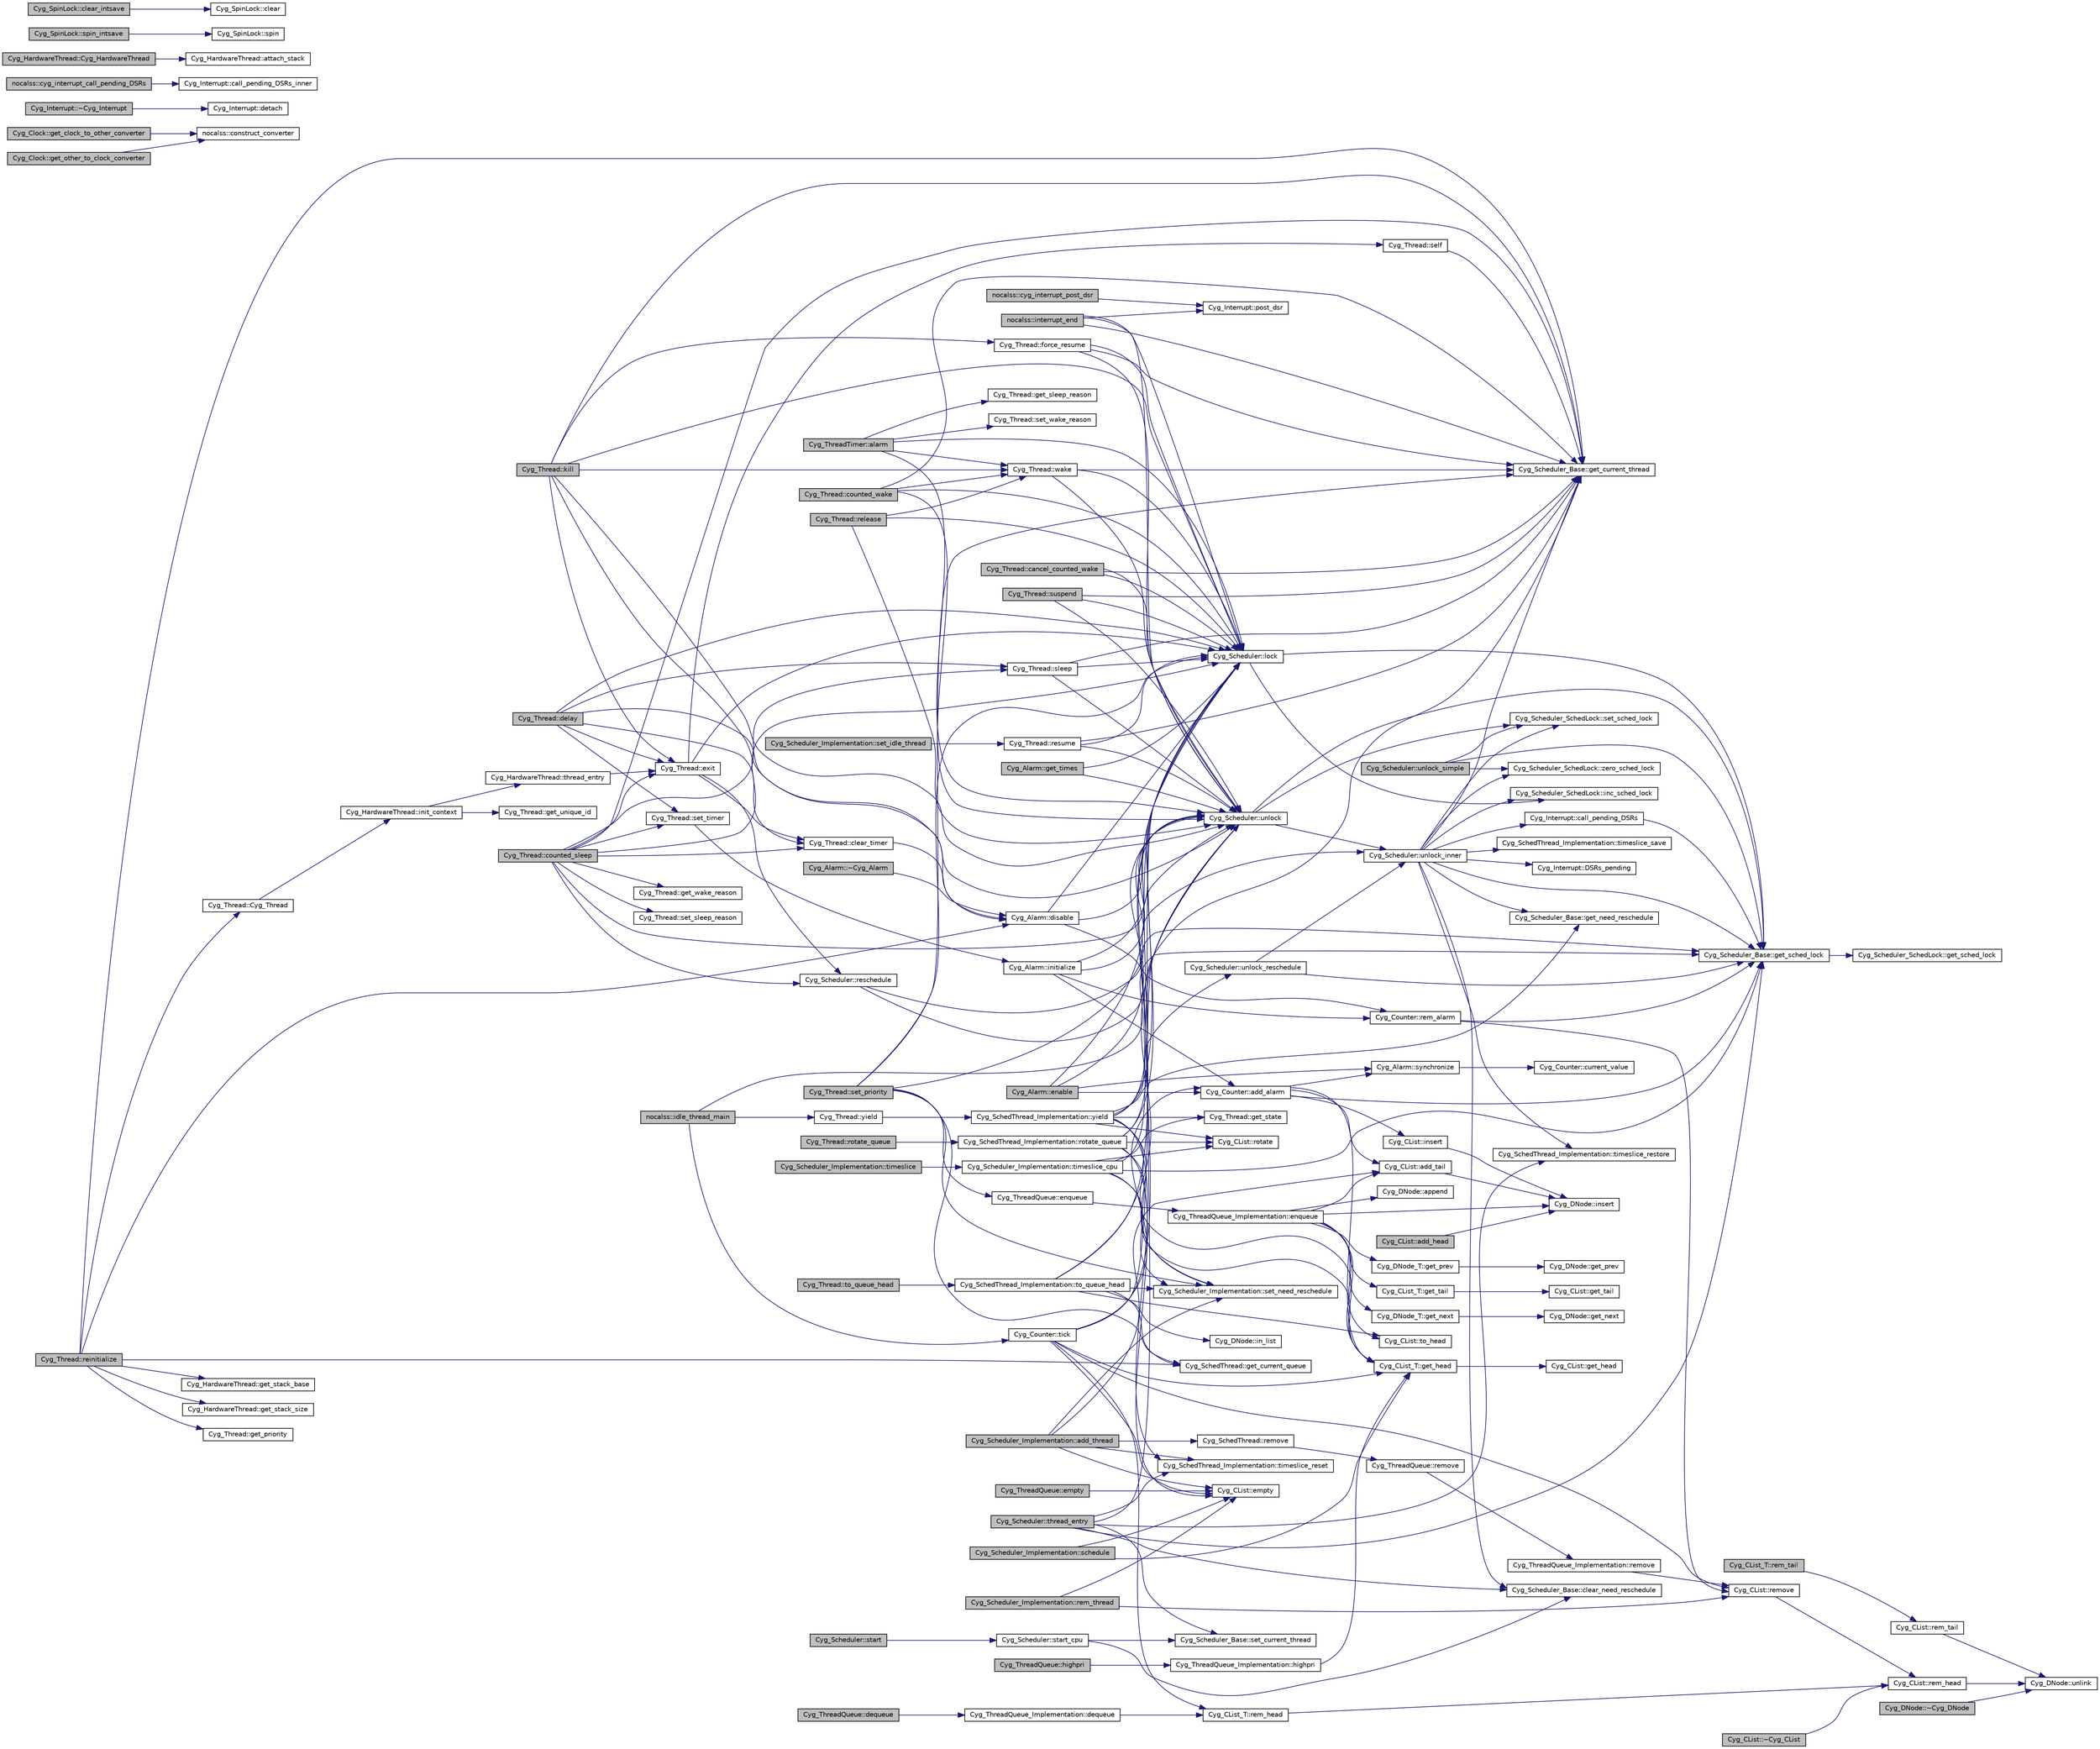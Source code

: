 digraph "all"
{
  edge [fontname="Helvetica",fontsize="10",labelfontname="Helvetica",labelfontsize="10"];
 node [fontname="Helvetica",fontsize="10",shape=record];
rankdir="LR";
Node1 [label="Cyg_Alarm::enable",height=0.2,width=0.4,color="black", fillcolor="grey75", style="filled" fontcolor="black",URL="class_cyg___alarm.html#a5fc26af76b09d9ca69afaaf894979fd9"];
Node2 [label="Cyg_Counter::add_alarm",height=0.2,width=0.4,color="black", fillcolor="white", style="filled" ,URL="class_cyg___counter.html#a964f56902eff1382331ab0757e13857e"];
Node1 -> Node2 [color="midnightblue",fontsize="10",style="solid",fontname="Helvetica"];
Node3 [label="Cyg_Alarm::synchronize",height=0.2,width=0.4,color="black", fillcolor="white", style="filled" ,URL="class_cyg___alarm_a5213ebb268f9a6777da34849ad1e8116_cgraph"];
Node2 -> Node3 [color="midnightblue",fontsize="10",style="solid",fontname="Helvetica"];
Node4 [label="Cyg_Counter::current_value",height=0.2,width=0.4,color="black", fillcolor="white", style="filled" ,URL="class_cyg___counter.html#adea936eedb752723b52c6e7fe9b7d6a2"];
Node3 -> Node4 [color="midnightblue",fontsize="10",style="solid",fontname="Helvetica"];
Node5 [label="Cyg_Scheduler_Base::get_sched_lock",height=0.2,width=0.4,color="black", fillcolor="white", style="filled" ,URL="class_cyg___scheduler___base.html#a5a5f50e73c8a6deec8feae3799132e20"];
Node2 -> Node5 [color="midnightblue",fontsize="10",style="solid",fontname="Helvetica"];
Node6 [label="Cyg_Scheduler_SchedLock::get_sched_lock",height=0.2,width=0.4,color="black", fillcolor="white", style="filled" ,URL="class_cyg___scheduler___sched_lock.html#a5f941d084757c857ef26eaad492265ac"];
Node5 -> Node6 [color="midnightblue",fontsize="10",style="solid",fontname="Helvetica"];
Node7 [label="Cyg_CList_T::get_head",height=0.2,width=0.4,color="black", fillcolor="white", style="filled" ,URL="class_cyg___c_list___t.html#a8a550e09751307bcc988ffa2f0a03c36"];
Node2 -> Node7 [color="midnightblue",fontsize="10",style="solid",fontname="Helvetica"];
Node8 [label="Cyg_CList::get_head",height=0.2,width=0.4,color="black", fillcolor="white", style="filled" ,URL="class_cyg___c_list_aa8067a74f030dfefec83f281e5d40fbf_icgraph"];
Node7 -> Node8 [color="midnightblue",fontsize="10",style="solid",fontname="Helvetica"];
Node9 [label="Cyg_CList::insert",height=0.2,width=0.4,color="black", fillcolor="white", style="filled" ,URL="class_cyg___c_list.html#a8a0ed64f53e1079b44d8156f8186c144"];
Node2 -> Node9 [color="midnightblue",fontsize="10",style="solid",fontname="Helvetica"];
Node10 [label="Cyg_DNode::insert",height=0.2,width=0.4,color="black", fillcolor="white", style="filled" ,URL="class_cyg___d_node.html#af06f745246ea0f74a57135e192b19108"];
Node9 -> Node10 [color="midnightblue",fontsize="10",style="solid",fontname="Helvetica"];
Node11 [label="Cyg_CList::add_tail",height=0.2,width=0.4,color="black", fillcolor="white", style="filled" ,URL="class_cyg___c_list.html#a5b78ee573df448e713d5547f35853c8b"];
Node2 -> Node11 [color="midnightblue",fontsize="10",style="solid",fontname="Helvetica"];
Node11 -> Node10 [color="midnightblue",fontsize="10",style="solid",fontname="Helvetica"];
Node1 -> Node3 [color="midnightblue",fontsize="10",style="solid",fontname="Helvetica"];
Node12 [label="Cyg_Scheduler::lock",height=0.2,width=0.4,color="black", fillcolor="white", style="filled" ,URL="class_cyg___scheduler.html#abf33bab81b402f8f58ecb3c775e8a026"];
Node1 -> Node12 [color="midnightblue",fontsize="10",style="solid",fontname="Helvetica"];
Node13 [label="Cyg_Scheduler_SchedLock::inc_sched_lock",height=0.2,width=0.4,color="black", fillcolor="white", style="filled" ,URL="class_cyg___scheduler___sched_lock.html#ab17790e36a73579ead9df6b1892780c6"];
Node12 -> Node13 [color="midnightblue",fontsize="10",style="solid",fontname="Helvetica"];
Node12 -> Node5 [color="midnightblue",fontsize="10",style="solid",fontname="Helvetica"];
Node14 [label="Cyg_Scheduler::unlock",height=0.2,width=0.4,color="black", fillcolor="white", style="filled" ,URL="class_cyg___scheduler.html#a362916327f3b75af4b104272f6c9e466"];
Node1 -> Node14 [color="midnightblue",fontsize="10",style="solid",fontname="Helvetica"];
Node14 -> Node5 [color="midnightblue",fontsize="10",style="solid",fontname="Helvetica"];
Node15 [label="Cyg_Scheduler::unlock_inner",height=0.2,width=0.4,color="black", fillcolor="white", style="filled" ,URL="class_cyg___scheduler.html#a529555a4995ebd4ddab69edd0d4f766f"];
Node14 -> Node15 [color="midnightblue",fontsize="10",style="solid",fontname="Helvetica"];
Node15 -> Node5 [color="midnightblue",fontsize="10",style="solid",fontname="Helvetica"];
Node16 [label="Cyg_Interrupt::DSRs_pending",height=0.2,width=0.4,color="black", fillcolor="white", style="filled" ,URL="class_cyg___interrupt.html#addacff01f6aaa4a82dfac3814d8ed616"];
Node15 -> Node16 [color="midnightblue",fontsize="10",style="solid",fontname="Helvetica"];
Node17 [label="Cyg_Interrupt::call_pending_DSRs",height=0.2,width=0.4,color="black", fillcolor="white", style="filled" ,URL="class_cyg___interrupt.html#a094419e490ef551de2675081f96352d8"];
Node15 -> Node17 [color="midnightblue",fontsize="10",style="solid",fontname="Helvetica"];
Node17 -> Node5 [color="midnightblue",fontsize="10",style="solid",fontname="Helvetica"];
Node18 [label="Cyg_Scheduler_Base::get_current_thread",height=0.2,width=0.4,color="black", fillcolor="white", style="filled" ,URL="class_cyg___scheduler___base.html#a32d18e404cb32e320a3cc0a2b99a54c3"];
Node15 -> Node18 [color="midnightblue",fontsize="10",style="solid",fontname="Helvetica"];
Node19 [label="Cyg_Scheduler_Base::get_need_reschedule",height=0.2,width=0.4,color="black", fillcolor="white", style="filled" ,URL="class_cyg___scheduler___base.html#acf6dbf969ef22dea4f5ece6a31aa6303"];
Node15 -> Node19 [color="midnightblue",fontsize="10",style="solid",fontname="Helvetica"];
Node20 [label="Cyg_SchedThread_Implementation::timeslice_save",height=0.2,width=0.4,color="black", fillcolor="white", style="filled" ,URL="class_cyg___sched_thread___implementation.html#aa7657aa012164cd46db44da20d242274"];
Node15 -> Node20 [color="midnightblue",fontsize="10",style="solid",fontname="Helvetica"];
Node21 [label="Cyg_SchedThread_Implementation::timeslice_restore",height=0.2,width=0.4,color="black", fillcolor="white", style="filled" ,URL="class_cyg___sched_thread___implementation.html#a25b9b22611b251e02b5850c6e60a748c"];
Node15 -> Node21 [color="midnightblue",fontsize="10",style="solid",fontname="Helvetica"];
Node22 [label="Cyg_Scheduler_Base::clear_need_reschedule",height=0.2,width=0.4,color="black", fillcolor="white", style="filled" ,URL="class_cyg___scheduler___base.html#a6d90dadb5d732756eb2f1acdedb54aa2"];
Node15 -> Node22 [color="midnightblue",fontsize="10",style="solid",fontname="Helvetica"];
Node23 [label="Cyg_Scheduler_SchedLock::zero_sched_lock",height=0.2,width=0.4,color="black", fillcolor="white", style="filled" ,URL="class_cyg___scheduler___sched_lock.html#a47cf05e000f2d76663b65f2b614c4c95"];
Node15 -> Node23 [color="midnightblue",fontsize="10",style="solid",fontname="Helvetica"];
Node15 -> Node13 [color="midnightblue",fontsize="10",style="solid",fontname="Helvetica"];
Node24 [label="Cyg_Scheduler_SchedLock::set_sched_lock",height=0.2,width=0.4,color="black", fillcolor="white", style="filled" ,URL="class_cyg___scheduler___sched_lock.html#a917f304e58f2f95467ff25e2ee22d027"];
Node15 -> Node24 [color="midnightblue",fontsize="10",style="solid",fontname="Helvetica"];
Node14 -> Node24 [color="midnightblue",fontsize="10",style="solid",fontname="Helvetica"];
Node25 [label="Cyg_Alarm::~Cyg_Alarm",height=0.2,width=0.4,color="black", fillcolor="grey75", style="filled" fontcolor="black",URL="class_cyg___alarm_a66e9e842221f3212bff7a306a21b9deb_cgraph"];
Node26 [label="Cyg_Alarm::disable",height=0.2,width=0.4,color="black", fillcolor="white", style="filled" ,URL="class_cyg___alarm.html#a72222d58531e082f7de0007f28b604f1"];
Node25 -> Node26 [color="midnightblue",fontsize="10",style="solid",fontname="Helvetica"];
Node26 -> Node12 [color="midnightblue",fontsize="10",style="solid",fontname="Helvetica"];
Node27 [label="Cyg_Counter::rem_alarm",height=0.2,width=0.4,color="black", fillcolor="white", style="filled" ,URL="class_cyg___counter.html#a9964e8a95295d66c7f83cd8e5fbdeb3c"];
Node26 -> Node27 [color="midnightblue",fontsize="10",style="solid",fontname="Helvetica"];
Node27 -> Node5 [color="midnightblue",fontsize="10",style="solid",fontname="Helvetica"];
Node28 [label="Cyg_CList::remove",height=0.2,width=0.4,color="black", fillcolor="white", style="filled" ,URL="class_cyg___c_list.html#acc2872b42b5e9fcb3a393ea6551bf231"];
Node27 -> Node28 [color="midnightblue",fontsize="10",style="solid",fontname="Helvetica"];
Node29 [label="Cyg_CList::rem_head",height=0.2,width=0.4,color="black", fillcolor="white", style="filled" ,URL="class_cyg___c_list.html#ae70cdd6b3ab6b83d92612fd17309fcf5"];
Node28 -> Node29 [color="midnightblue",fontsize="10",style="solid",fontname="Helvetica"];
Node30 [label="Cyg_DNode::unlink",height=0.2,width=0.4,color="black", fillcolor="white", style="filled" ,URL="class_cyg___d_node.html#a6e537a727a9ecf9cefaee27058633cdb"];
Node29 -> Node30 [color="midnightblue",fontsize="10",style="solid",fontname="Helvetica"];
Node26 -> Node14 [color="midnightblue",fontsize="10",style="solid",fontname="Helvetica"];
Node31 [label="Cyg_Alarm::get_times",height=0.2,width=0.4,color="black", fillcolor="grey75", style="filled" fontcolor="black",URL="class_cyg___alarm_a67224148d954ded549b8e85a97c0379d_cgraph"];
Node31 -> Node12 [color="midnightblue",fontsize="10",style="solid",fontname="Helvetica"];
Node31 -> Node14 [color="midnightblue",fontsize="10",style="solid",fontname="Helvetica"];
Node32 [label="Cyg_Thread::counted_sleep",height=0.2,width=0.4,color="black", fillcolor="grey75", style="filled" fontcolor="black",URL="class_cyg___thread.html#ae26681ed39ae0e34088fd925be8f3484"];
Node33 [label="Cyg_Thread::set_timer",height=0.2,width=0.4,color="black", fillcolor="white", style="filled" ,URL="class_cyg___thread.html#a7e92402378d90c942fd050ac77610c05"];
Node32 -> Node33 [color="midnightblue",fontsize="10",style="solid",fontname="Helvetica"];
Node34 [label="Cyg_Alarm::initialize",height=0.2,width=0.4,color="black", fillcolor="white", style="filled" ,URL="class_cyg___alarm.html#a86a3cc0243666be0b078300ce12f8b67"];
Node33 -> Node34 [color="midnightblue",fontsize="10",style="solid",fontname="Helvetica"];
Node34 -> Node2 [color="midnightblue",fontsize="10",style="solid",fontname="Helvetica"];
Node34 -> Node12 [color="midnightblue",fontsize="10",style="solid",fontname="Helvetica"];
Node34 -> Node27 [color="midnightblue",fontsize="10",style="solid",fontname="Helvetica"];
Node34 -> Node14 [color="midnightblue",fontsize="10",style="solid",fontname="Helvetica"];
Node35 [label="Cyg_Thread::clear_timer",height=0.2,width=0.4,color="black", fillcolor="white", style="filled" ,URL="class_cyg___thread.html#acd6c558eb9fe78341e7b933b16dd9678"];
Node32 -> Node35 [color="midnightblue",fontsize="10",style="solid",fontname="Helvetica"];
Node35 -> Node26 [color="midnightblue",fontsize="10",style="solid",fontname="Helvetica"];
Node36 [label="Cyg_Thread::exit",height=0.2,width=0.4,color="black", fillcolor="white", style="filled" ,URL="class_cyg___thread.html#a1325e6829eb67a7c584cee48d81cc371"];
Node32 -> Node36 [color="midnightblue",fontsize="10",style="solid",fontname="Helvetica"];
Node36 -> Node35 [color="midnightblue",fontsize="10",style="solid",fontname="Helvetica"];
Node37 [label="Cyg_Thread::self",height=0.2,width=0.4,color="black", fillcolor="white", style="filled" ,URL="class_cyg___thread.html#a89831bfc815a07c0e12a0f59052ac902"];
Node36 -> Node37 [color="midnightblue",fontsize="10",style="solid",fontname="Helvetica"];
Node37 -> Node18 [color="midnightblue",fontsize="10",style="solid",fontname="Helvetica"];
Node36 -> Node12 [color="midnightblue",fontsize="10",style="solid",fontname="Helvetica"];
Node38 [label="Cyg_Scheduler::reschedule",height=0.2,width=0.4,color="black", fillcolor="white", style="filled" ,URL="class_cyg___scheduler.html#a62f9df6230a2e9c13bb168597404de5c"];
Node36 -> Node38 [color="midnightblue",fontsize="10",style="solid",fontname="Helvetica"];
Node38 -> Node5 [color="midnightblue",fontsize="10",style="solid",fontname="Helvetica"];
Node38 -> Node15 [color="midnightblue",fontsize="10",style="solid",fontname="Helvetica"];
Node39 [label="Cyg_Thread::sleep",height=0.2,width=0.4,color="black", fillcolor="white", style="filled" ,URL="class_cyg___thread.html#abac0be19a5144b40c5d8d84b185ba8a5"];
Node32 -> Node39 [color="midnightblue",fontsize="10",style="solid",fontname="Helvetica"];
Node39 -> Node14 [color="midnightblue",fontsize="10",style="solid",fontname="Helvetica"];
Node39 -> Node12 [color="midnightblue",fontsize="10",style="solid",fontname="Helvetica"];
Node39 -> Node18 [color="midnightblue",fontsize="10",style="solid",fontname="Helvetica"];
Node32 -> Node14 [color="midnightblue",fontsize="10",style="solid",fontname="Helvetica"];
Node32 -> Node38 [color="midnightblue",fontsize="10",style="solid",fontname="Helvetica"];
Node32 -> Node12 [color="midnightblue",fontsize="10",style="solid",fontname="Helvetica"];
Node32 -> Node18 [color="midnightblue",fontsize="10",style="solid",fontname="Helvetica"];
Node40 [label="Cyg_Thread::get_wake_reason",height=0.2,width=0.4,color="black", fillcolor="white", style="filled" ,URL="class_cyg___thread_a4cd1d05944c0817feec5ac8e5c61d8b0_icgraph"];
Node32 -> Node40 [color="midnightblue",fontsize="10",style="solid",fontname="Helvetica"];
Node41 [label="Cyg_Thread::set_sleep_reason",height=0.2,width=0.4,color="black", fillcolor="white", style="filled" ,URL="class_cyg___thread_a8cc5fa0bfd7c95f675fa54f2d9b2e058_icgraph"];
Node32 -> Node41 [color="midnightblue",fontsize="10",style="solid",fontname="Helvetica"];
Node42 [label="Cyg_Thread::delay",height=0.2,width=0.4,color="black", fillcolor="grey75", style="filled" fontcolor="black",URL="class_cyg___thread.html#a5bea2b207ab7788d560fa2bc98334b7d"];
Node42 -> Node33 [color="midnightblue",fontsize="10",style="solid",fontname="Helvetica"];
Node42 -> Node36 [color="midnightblue",fontsize="10",style="solid",fontname="Helvetica"];
Node42 -> Node35 [color="midnightblue",fontsize="10",style="solid",fontname="Helvetica"];
Node42 -> Node39 [color="midnightblue",fontsize="10",style="solid",fontname="Helvetica"];
Node42 -> Node14 [color="midnightblue",fontsize="10",style="solid",fontname="Helvetica"];
Node42 -> Node12 [color="midnightblue",fontsize="10",style="solid",fontname="Helvetica"];
Node43 [label="Cyg_Thread::kill",height=0.2,width=0.4,color="black", fillcolor="grey75", style="filled" fontcolor="black",URL="class_cyg___thread.html#aa2ccfc563049b0f7e77ebbafb5df7eca"];
Node43 -> Node36 [color="midnightblue",fontsize="10",style="solid",fontname="Helvetica"];
Node43 -> Node26 [color="midnightblue",fontsize="10",style="solid",fontname="Helvetica"];
Node44 [label="Cyg_Thread::wake",height=0.2,width=0.4,color="black", fillcolor="white", style="filled" ,URL="class_cyg___thread.html#a6bec4a51156245d5a0079ae589d1d18c"];
Node43 -> Node44 [color="midnightblue",fontsize="10",style="solid",fontname="Helvetica"];
Node44 -> Node14 [color="midnightblue",fontsize="10",style="solid",fontname="Helvetica"];
Node44 -> Node12 [color="midnightblue",fontsize="10",style="solid",fontname="Helvetica"];
Node44 -> Node18 [color="midnightblue",fontsize="10",style="solid",fontname="Helvetica"];
Node45 [label="Cyg_Thread::force_resume",height=0.2,width=0.4,color="black", fillcolor="white", style="filled" ,URL="class_cyg___thread.html#a57bf6bf843c58e1331698a7fb75c9988"];
Node43 -> Node45 [color="midnightblue",fontsize="10",style="solid",fontname="Helvetica"];
Node45 -> Node14 [color="midnightblue",fontsize="10",style="solid",fontname="Helvetica"];
Node45 -> Node12 [color="midnightblue",fontsize="10",style="solid",fontname="Helvetica"];
Node45 -> Node18 [color="midnightblue",fontsize="10",style="solid",fontname="Helvetica"];
Node43 -> Node14 [color="midnightblue",fontsize="10",style="solid",fontname="Helvetica"];
Node43 -> Node12 [color="midnightblue",fontsize="10",style="solid",fontname="Helvetica"];
Node43 -> Node18 [color="midnightblue",fontsize="10",style="solid",fontname="Helvetica"];
Node46 [label="Cyg_Thread::reinitialize",height=0.2,width=0.4,color="black", fillcolor="grey75", style="filled" fontcolor="black",URL="class_cyg___thread.html#abdd74d18178c8e11cd8668e35d98ddf3"];
Node46 -> Node26 [color="midnightblue",fontsize="10",style="solid",fontname="Helvetica"];
Node47 [label="Cyg_HardwareThread::get_stack_base",height=0.2,width=0.4,color="black", fillcolor="white", style="filled" ,URL="class_cyg___hardware_thread_ab60c42b4935e5755e73422b5265c5290_icgraph"];
Node46 -> Node47 [color="midnightblue",fontsize="10",style="solid",fontname="Helvetica"];
Node48 [label="Cyg_HardwareThread::get_stack_size",height=0.2,width=0.4,color="black", fillcolor="white", style="filled" ,URL="class_cyg___hardware_thread_af5ba4a3f6182ee3e34b7f14d5f804985_icgraph"];
Node46 -> Node48 [color="midnightblue",fontsize="10",style="solid",fontname="Helvetica"];
Node46 -> Node18 [color="midnightblue",fontsize="10",style="solid",fontname="Helvetica"];
Node49 [label="Cyg_SchedThread::get_current_queue",height=0.2,width=0.4,color="black", fillcolor="white", style="filled" ,URL="class_cyg___sched_thread_a44b845948cca89f3957ab7f9d0eea76e_icgraph"];
Node46 -> Node49 [color="midnightblue",fontsize="10",style="solid",fontname="Helvetica"];
Node50 [label="Cyg_Thread::Cyg_Thread",height=0.2,width=0.4,color="black", fillcolor="white", style="filled" ,URL="class_cyg___thread.html#a13efd27904ba3f891eeb1fc56d7c1865"];
Node46 -> Node50 [color="midnightblue",fontsize="10",style="solid",fontname="Helvetica"];
Node51 [label="Cyg_HardwareThread::init_context",height=0.2,width=0.4,color="black", fillcolor="white", style="filled" ,URL="class_cyg___hardware_thread.html#aee6c6a52409a0882697917ec16875260"];
Node50 -> Node51 [color="midnightblue",fontsize="10",style="solid",fontname="Helvetica"];
Node52 [label="Cyg_HardwareThread::thread_entry",height=0.2,width=0.4,color="black", fillcolor="white", style="filled" ,URL="class_cyg___hardware_thread.html#af951e39bf5d2fcc71329274afd3f7ae3"];
Node51 -> Node52 [color="midnightblue",fontsize="10",style="solid",fontname="Helvetica"];
Node52 -> Node36 [color="midnightblue",fontsize="10",style="solid",fontname="Helvetica"];
Node53 [label="Cyg_Thread::get_unique_id",height=0.2,width=0.4,color="black", fillcolor="white", style="filled" ,URL="class_cyg___thread.html#a709b20414c2fa70348a319e9cbff44b7"];
Node51 -> Node53 [color="midnightblue",fontsize="10",style="solid",fontname="Helvetica"];
Node54 [label="Cyg_Thread::get_priority",height=0.2,width=0.4,color="black", fillcolor="white", style="filled" ,URL="class_cyg___thread_a51bfe99a5949cb684c3c4202b2c1cfc7_icgraph"];
Node46 -> Node54 [color="midnightblue",fontsize="10",style="solid",fontname="Helvetica"];
Node55 [label="Cyg_Thread::rotate_queue",height=0.2,width=0.4,color="black", fillcolor="grey75", style="filled" fontcolor="black",URL="class_cyg___thread.html#a096f76683fd0c5b0fdce639d84a421de"];
Node56 [label="Cyg_SchedThread_Implementation::rotate_queue",height=0.2,width=0.4,color="black", fillcolor="white", style="filled" ,URL="class_cyg___sched_thread___implementation.html#a160b834c819c62e37e005640d8bb59a3"];
Node55 -> Node56 [color="midnightblue",fontsize="10",style="solid",fontname="Helvetica"];
Node57 [label="Cyg_CList::rotate",height=0.2,width=0.4,color="black", fillcolor="white", style="filled" ,URL="class_cyg___c_list_a0e3f8908a35f8d596f1d3436f28c9e72_icgraph"];
Node56 -> Node57 [color="midnightblue",fontsize="10",style="solid",fontname="Helvetica"];
Node58 [label="Cyg_CList::empty",height=0.2,width=0.4,color="black", fillcolor="white", style="filled" ,URL="class_cyg___c_list.html#aa3a14467bff2cc99f72d1c7139282d17"];
Node56 -> Node58 [color="midnightblue",fontsize="10",style="solid",fontname="Helvetica"];
Node56 -> Node14 [color="midnightblue",fontsize="10",style="solid",fontname="Helvetica"];
Node56 -> Node12 [color="midnightblue",fontsize="10",style="solid",fontname="Helvetica"];
Node59 [label="Cyg_Scheduler_Implementation::set_need_reschedule",height=0.2,width=0.4,color="black", fillcolor="white", style="filled" ,URL="class_cyg___scheduler___implementation.html#a891a2a6e80c1d8c36d1546da91bfb1b8"];
Node56 -> Node59 [color="midnightblue",fontsize="10",style="solid",fontname="Helvetica"];
Node60 [label="Cyg_Thread::set_priority",height=0.2,width=0.4,color="black", fillcolor="grey75", style="filled" fontcolor="black",URL="class_cyg___thread.html#ab102fd5044377146d5cd67337f2d3383"];
Node61 [label="Cyg_ThreadQueue::enqueue",height=0.2,width=0.4,color="black", fillcolor="white", style="filled" ,URL="class_cyg___thread_queue.html#ad027d33c49fd318522b7e3a092891943"];
Node60 -> Node61 [color="midnightblue",fontsize="10",style="solid",fontname="Helvetica"];
Node62 [label="Cyg_ThreadQueue_Implementation::enqueue",height=0.2,width=0.4,color="black", fillcolor="white", style="filled" ,URL="class_cyg___thread_queue___implementation.html#a8ddfaba28e55464dfb8e34159e1298b9"];
Node61 -> Node62 [color="midnightblue",fontsize="10",style="solid",fontname="Helvetica"];
Node63 [label="Cyg_CList::to_head",height=0.2,width=0.4,color="black", fillcolor="white", style="filled" ,URL="class_cyg___c_list_a49955e2ef36e73238c4dc2098c581ee0_icgraph"];
Node62 -> Node63 [color="midnightblue",fontsize="10",style="solid",fontname="Helvetica"];
Node62 -> Node11 [color="midnightblue",fontsize="10",style="solid",fontname="Helvetica"];
Node64 [label="Cyg_DNode::append",height=0.2,width=0.4,color="black", fillcolor="white", style="filled" ,URL="class_cyg___d_node_a857188efb220e7be7c4b3cc3398f2dd8_icgraph"];
Node62 -> Node64 [color="midnightblue",fontsize="10",style="solid",fontname="Helvetica"];
Node62 -> Node10 [color="midnightblue",fontsize="10",style="solid",fontname="Helvetica"];
Node65 [label="Cyg_DNode_T::get_next",height=0.2,width=0.4,color="black", fillcolor="white", style="filled" ,URL="class_cyg___d_node___t.html#a32e05c3124e76f4cc399e71dc6e3f9f9"];
Node62 -> Node65 [color="midnightblue",fontsize="10",style="solid",fontname="Helvetica"];
Node66 [label="Cyg_DNode::get_next",height=0.2,width=0.4,color="black", fillcolor="white", style="filled" ,URL="class_cyg___d_node_a04b6dcd9a76bce8761f70406fea1fd43_icgraph"];
Node65 -> Node66 [color="midnightblue",fontsize="10",style="solid",fontname="Helvetica"];
Node67 [label="Cyg_DNode_T::get_prev",height=0.2,width=0.4,color="black", fillcolor="white", style="filled" ,URL="class_cyg___d_node___t.html#afda5008db2c97caf6d1a9f7169c08474"];
Node62 -> Node67 [color="midnightblue",fontsize="10",style="solid",fontname="Helvetica"];
Node68 [label="Cyg_DNode::get_prev",height=0.2,width=0.4,color="black", fillcolor="white", style="filled" ,URL="class_cyg___d_node_a0ad80dccbdf700c900b0e39f88e61abf_icgraph"];
Node67 -> Node68 [color="midnightblue",fontsize="10",style="solid",fontname="Helvetica"];
Node62 -> Node7 [color="midnightblue",fontsize="10",style="solid",fontname="Helvetica"];
Node69 [label="Cyg_CList_T::get_tail",height=0.2,width=0.4,color="black", fillcolor="white", style="filled" ,URL="class_cyg___c_list___t.html#ae079cd7a966bd4d77c3f20bc92948468"];
Node62 -> Node69 [color="midnightblue",fontsize="10",style="solid",fontname="Helvetica"];
Node70 [label="Cyg_CList::get_tail",height=0.2,width=0.4,color="black", fillcolor="white", style="filled" ,URL="class_cyg___c_list_a929f98f4fd883cd23d18f20d4259da0b_icgraph"];
Node69 -> Node70 [color="midnightblue",fontsize="10",style="solid",fontname="Helvetica"];
Node60 -> Node14 [color="midnightblue",fontsize="10",style="solid",fontname="Helvetica"];
Node60 -> Node12 [color="midnightblue",fontsize="10",style="solid",fontname="Helvetica"];
Node60 -> Node18 [color="midnightblue",fontsize="10",style="solid",fontname="Helvetica"];
Node60 -> Node59 [color="midnightblue",fontsize="10",style="solid",fontname="Helvetica"];
Node60 -> Node49 [color="midnightblue",fontsize="10",style="solid",fontname="Helvetica"];
Node71 [label="Cyg_Thread::to_queue_head",height=0.2,width=0.4,color="black", fillcolor="grey75", style="filled" fontcolor="black",URL="class_cyg___thread.html#a7c193f2e0eaaf194ae0238de80f9f52a"];
Node72 [label="Cyg_SchedThread_Implementation::to_queue_head",height=0.2,width=0.4,color="black", fillcolor="white", style="filled" ,URL="class_cyg___sched_thread___implementation.html#aee50d5d34fb606e54d3652ed9a234c37"];
Node71 -> Node72 [color="midnightblue",fontsize="10",style="solid",fontname="Helvetica"];
Node72 -> Node63 [color="midnightblue",fontsize="10",style="solid",fontname="Helvetica"];
Node73 [label="Cyg_DNode::in_list",height=0.2,width=0.4,color="black", fillcolor="white", style="filled" ,URL="class_cyg___d_node_ac87bd92c8ceb282ab2ccfcfe3c659761_icgraph"];
Node72 -> Node73 [color="midnightblue",fontsize="10",style="solid",fontname="Helvetica"];
Node72 -> Node14 [color="midnightblue",fontsize="10",style="solid",fontname="Helvetica"];
Node72 -> Node12 [color="midnightblue",fontsize="10",style="solid",fontname="Helvetica"];
Node72 -> Node59 [color="midnightblue",fontsize="10",style="solid",fontname="Helvetica"];
Node72 -> Node49 [color="midnightblue",fontsize="10",style="solid",fontname="Helvetica"];
Node74 [label="Cyg_Thread::counted_wake",height=0.2,width=0.4,color="black", fillcolor="grey75", style="filled" fontcolor="black",URL="class_cyg___thread.html#a4912b6ba316818edc0f1c36a9b51e201"];
Node74 -> Node44 [color="midnightblue",fontsize="10",style="solid",fontname="Helvetica"];
Node74 -> Node14 [color="midnightblue",fontsize="10",style="solid",fontname="Helvetica"];
Node74 -> Node12 [color="midnightblue",fontsize="10",style="solid",fontname="Helvetica"];
Node74 -> Node18 [color="midnightblue",fontsize="10",style="solid",fontname="Helvetica"];
Node75 [label="Cyg_Thread::release",height=0.2,width=0.4,color="black", fillcolor="grey75", style="filled" fontcolor="black",URL="class_cyg___thread.html#a78079e3efa67760bc216a5d103bbfe0a"];
Node75 -> Node44 [color="midnightblue",fontsize="10",style="solid",fontname="Helvetica"];
Node75 -> Node14 [color="midnightblue",fontsize="10",style="solid",fontname="Helvetica"];
Node75 -> Node12 [color="midnightblue",fontsize="10",style="solid",fontname="Helvetica"];
Node76 [label="Cyg_Thread::cancel_counted_wake",height=0.2,width=0.4,color="black", fillcolor="grey75", style="filled" fontcolor="black",URL="class_cyg___thread.html#a0e2432ce82cee0d332f4218a3ee0cae0"];
Node76 -> Node14 [color="midnightblue",fontsize="10",style="solid",fontname="Helvetica"];
Node76 -> Node12 [color="midnightblue",fontsize="10",style="solid",fontname="Helvetica"];
Node76 -> Node18 [color="midnightblue",fontsize="10",style="solid",fontname="Helvetica"];
Node77 [label="Cyg_Thread::suspend",height=0.2,width=0.4,color="black", fillcolor="grey75", style="filled" fontcolor="black",URL="class_cyg___thread.html#ad3943c165934a8db1ac52d65efd05e0b"];
Node77 -> Node14 [color="midnightblue",fontsize="10",style="solid",fontname="Helvetica"];
Node77 -> Node12 [color="midnightblue",fontsize="10",style="solid",fontname="Helvetica"];
Node77 -> Node18 [color="midnightblue",fontsize="10",style="solid",fontname="Helvetica"];
Node78 [label="Cyg_Scheduler::thread_entry",height=0.2,width=0.4,color="black", fillcolor="grey75", style="filled" fontcolor="black",URL="class_cyg___scheduler.html#a2dfdb7b0a2485dc61e7b6cd92c193f7d"];
Node78 -> Node14 [color="midnightblue",fontsize="10",style="solid",fontname="Helvetica"];
Node78 -> Node22 [color="midnightblue",fontsize="10",style="solid",fontname="Helvetica"];
Node78 -> Node5 [color="midnightblue",fontsize="10",style="solid",fontname="Helvetica"];
Node79 [label="Cyg_Scheduler_Base::set_current_thread",height=0.2,width=0.4,color="black", fillcolor="white", style="filled" ,URL="class_cyg___scheduler___base.html#adfc61894e51c5f0f38deaaedc79711dc"];
Node78 -> Node79 [color="midnightblue",fontsize="10",style="solid",fontname="Helvetica"];
Node80 [label="Cyg_SchedThread_Implementation::timeslice_reset",height=0.2,width=0.4,color="black", fillcolor="white", style="filled" ,URL="class_cyg___sched_thread___implementation.html#a693c9bbec338157c9eb5ce46df6d5ac3"];
Node78 -> Node80 [color="midnightblue",fontsize="10",style="solid",fontname="Helvetica"];
Node78 -> Node21 [color="midnightblue",fontsize="10",style="solid",fontname="Helvetica"];
Node81 [label="Cyg_Scheduler::start",height=0.2,width=0.4,color="black", fillcolor="grey75", style="filled" fontcolor="black",URL="class_cyg___scheduler.html#a3e083d831d4fb9542d511099949890bc"];
Node82 [label="Cyg_Scheduler::start_cpu",height=0.2,width=0.4,color="black", fillcolor="white", style="filled" ,URL="class_cyg___scheduler_a206a7cbdee2753ea8198944f749f1bd2_cgraph"];
Node81 -> Node82 [color="midnightblue",fontsize="10",style="solid",fontname="Helvetica"];
Node82 -> Node22 [color="midnightblue",fontsize="10",style="solid",fontname="Helvetica"];
Node82 -> Node79 [color="midnightblue",fontsize="10",style="solid",fontname="Helvetica"];
Node83 [label="Cyg_Scheduler::unlock_simple",height=0.2,width=0.4,color="black", fillcolor="grey75", style="filled" fontcolor="black",URL="class_cyg___scheduler_afc19fee6abe19ddbdfb591f55631ecf0_cgraph"];
Node83 -> Node5 [color="midnightblue",fontsize="10",style="solid",fontname="Helvetica"];
Node83 -> Node24 [color="midnightblue",fontsize="10",style="solid",fontname="Helvetica"];
Node83 -> Node23 [color="midnightblue",fontsize="10",style="solid",fontname="Helvetica"];
Node84 [label="Cyg_DNode::~Cyg_DNode",height=0.2,width=0.4,color="black", fillcolor="grey75", style="filled" fontcolor="black",URL="class_cyg___d_node_a0afa93f81046787356c4f7e67f258cdf_cgraph"];
Node84 -> Node30 [color="midnightblue",fontsize="10",style="solid",fontname="Helvetica"];
Node85 [label="Cyg_Clock::get_clock_to_other_converter",height=0.2,width=0.4,color="black", fillcolor="grey75", style="filled" fontcolor="black",URL="class_cyg___clock_ad6ff002aea2981b88e6199a0679cc93d_cgraph"];
Node86 [label="nocalss::construct_converter",height=0.2,width=0.4,color="black", fillcolor="white", style="filled" ,URL="clock_8cxx.html#a6f5d9be7fbdc433f43a1e8b5e724ea22"];
Node85 -> Node86 [color="midnightblue",fontsize="10",style="solid",fontname="Helvetica"];
Node87 [label="Cyg_Clock::get_other_to_clock_converter",height=0.2,width=0.4,color="black", fillcolor="grey75", style="filled" fontcolor="black",URL="class_cyg___clock_aff333d29c31f4d22ebf93e28cce5ebcd_cgraph"];
Node87 -> Node86 [color="midnightblue",fontsize="10",style="solid",fontname="Helvetica"];
Node88 [label="Cyg_ThreadQueue::empty",height=0.2,width=0.4,color="black", fillcolor="grey75", style="filled" fontcolor="black",URL="class_cyg___thread_queue.html#a95eace699f624a9241e6a29ce50bdc71"];
Node88 -> Node58 [color="midnightblue",fontsize="10",style="solid",fontname="Helvetica"];
Node89 [label="Cyg_ThreadQueue::highpri",height=0.2,width=0.4,color="black", fillcolor="grey75", style="filled" fontcolor="black",URL="class_cyg___thread_queue_ad1d8fc0e46b3f7a4770eee7e14815183_cgraph"];
Node90 [label="Cyg_ThreadQueue_Implementation::highpri",height=0.2,width=0.4,color="black", fillcolor="white", style="filled" ,URL="class_cyg___thread_queue___implementation.html#ad9f19a4c74b7eae5c107c6c8f5dae82d"];
Node89 -> Node90 [color="midnightblue",fontsize="10",style="solid",fontname="Helvetica"];
Node90 -> Node7 [color="midnightblue",fontsize="10",style="solid",fontname="Helvetica"];
Node91 [label="Cyg_ThreadQueue::dequeue",height=0.2,width=0.4,color="black", fillcolor="grey75", style="filled" fontcolor="black",URL="class_cyg___thread_queue_ad4593dafb7673180650e414d43c990d1_cgraph"];
Node92 [label="Cyg_ThreadQueue_Implementation::dequeue",height=0.2,width=0.4,color="black", fillcolor="white", style="filled" ,URL="class_cyg___thread_queue___implementation.html#abb89738971f9e627386c6572c0ad7f45"];
Node91 -> Node92 [color="midnightblue",fontsize="10",style="solid",fontname="Helvetica"];
Node93 [label="Cyg_CList_T::rem_head",height=0.2,width=0.4,color="black", fillcolor="white", style="filled" ,URL="class_cyg___c_list___t.html#a919d81cc3a83e3f8f81bf09979b45eef"];
Node92 -> Node93 [color="midnightblue",fontsize="10",style="solid",fontname="Helvetica"];
Node93 -> Node29 [color="midnightblue",fontsize="10",style="solid",fontname="Helvetica"];
Node94 [label="Cyg_Interrupt::~Cyg_Interrupt",height=0.2,width=0.4,color="black", fillcolor="grey75", style="filled" fontcolor="black",URL="class_cyg___interrupt.html#a9ee616fc7223581ee6dc61b6333a8507"];
Node95 [label="Cyg_Interrupt::detach",height=0.2,width=0.4,color="black", fillcolor="white", style="filled" ,URL="class_cyg___interrupt_a9e94e5eb788de34084f4180e8dc4ce00_icgraph"];
Node94 -> Node95 [color="midnightblue",fontsize="10",style="solid",fontname="Helvetica"];
Node96 [label="Cyg_ThreadTimer::alarm",height=0.2,width=0.4,color="black", fillcolor="grey75", style="filled" fontcolor="black",URL="class_cyg___thread_timer.html#ab355d2d23288714dcddad7dea458d991"];
Node96 -> Node44 [color="midnightblue",fontsize="10",style="solid",fontname="Helvetica"];
Node96 -> Node14 [color="midnightblue",fontsize="10",style="solid",fontname="Helvetica"];
Node96 -> Node12 [color="midnightblue",fontsize="10",style="solid",fontname="Helvetica"];
Node97 [label="Cyg_Thread::get_sleep_reason",height=0.2,width=0.4,color="black", fillcolor="white", style="filled" ,URL="class_cyg___thread_a6a0a90dfca1ac6057a16d3175fc858bc_icgraph"];
Node96 -> Node97 [color="midnightblue",fontsize="10",style="solid",fontname="Helvetica"];
Node98 [label="Cyg_Thread::set_wake_reason",height=0.2,width=0.4,color="black", fillcolor="white", style="filled" ,URL="class_cyg___thread_afe485e806dec2584e082851e1cecffe5_icgraph"];
Node96 -> Node98 [color="midnightblue",fontsize="10",style="solid",fontname="Helvetica"];
Node99 [label="nocalss::idle_thread_main",height=0.2,width=0.4,color="black", fillcolor="grey75", style="filled" fontcolor="black",URL="thread_8cxx.html#ab41818e0f3d9ad7695412191d8d01f2d"];
Node100 [label="Cyg_Counter::tick",height=0.2,width=0.4,color="black", fillcolor="white", style="filled" ,URL="class_cyg___counter.html#a94149bfbd4ec7069dc703c5a158b4f9f"];
Node99 -> Node100 [color="midnightblue",fontsize="10",style="solid",fontname="Helvetica"];
Node100 -> Node2 [color="midnightblue",fontsize="10",style="solid",fontname="Helvetica"];
Node100 -> Node58 [color="midnightblue",fontsize="10",style="solid",fontname="Helvetica"];
Node100 -> Node7 [color="midnightblue",fontsize="10",style="solid",fontname="Helvetica"];
Node100 -> Node12 [color="midnightblue",fontsize="10",style="solid",fontname="Helvetica"];
Node100 -> Node93 [color="midnightblue",fontsize="10",style="solid",fontname="Helvetica"];
Node100 -> Node28 [color="midnightblue",fontsize="10",style="solid",fontname="Helvetica"];
Node100 -> Node14 [color="midnightblue",fontsize="10",style="solid",fontname="Helvetica"];
Node101 [label="Cyg_Thread::yield",height=0.2,width=0.4,color="black", fillcolor="white", style="filled" ,URL="class_cyg___thread.html#a9e4d6dc7268a1c87fc4875bc0d3e0ba5"];
Node99 -> Node101 [color="midnightblue",fontsize="10",style="solid",fontname="Helvetica"];
Node102 [label="Cyg_SchedThread_Implementation::yield",height=0.2,width=0.4,color="black", fillcolor="white", style="filled" ,URL="class_cyg___sched_thread___implementation.html#a74789ffbf16253a8a98f285bc16fc5cd"];
Node101 -> Node102 [color="midnightblue",fontsize="10",style="solid",fontname="Helvetica"];
Node102 -> Node57 [color="midnightblue",fontsize="10",style="solid",fontname="Helvetica"];
Node102 -> Node7 [color="midnightblue",fontsize="10",style="solid",fontname="Helvetica"];
Node102 -> Node14 [color="midnightblue",fontsize="10",style="solid",fontname="Helvetica"];
Node103 [label="Cyg_Scheduler::unlock_reschedule",height=0.2,width=0.4,color="black", fillcolor="white", style="filled" ,URL="class_cyg___scheduler.html#a6e0408a5e6a8cd1b636ae4ab1a64fb31"];
Node102 -> Node103 [color="midnightblue",fontsize="10",style="solid",fontname="Helvetica"];
Node103 -> Node15 [color="midnightblue",fontsize="10",style="solid",fontname="Helvetica"];
Node103 -> Node5 [color="midnightblue",fontsize="10",style="solid",fontname="Helvetica"];
Node102 -> Node12 [color="midnightblue",fontsize="10",style="solid",fontname="Helvetica"];
Node102 -> Node19 [color="midnightblue",fontsize="10",style="solid",fontname="Helvetica"];
Node102 -> Node59 [color="midnightblue",fontsize="10",style="solid",fontname="Helvetica"];
Node102 -> Node80 [color="midnightblue",fontsize="10",style="solid",fontname="Helvetica"];
Node104 [label="Cyg_Thread::get_state",height=0.2,width=0.4,color="black", fillcolor="white", style="filled" ,URL="class_cyg___thread.html#a52938df206abb7c04b8359bce61bd01b"];
Node102 -> Node104 [color="midnightblue",fontsize="10",style="solid",fontname="Helvetica"];
Node99 -> Node5 [color="midnightblue",fontsize="10",style="solid",fontname="Helvetica"];
Node105 [label="nocalss::interrupt_end",height=0.2,width=0.4,color="black", fillcolor="grey75", style="filled" fontcolor="black",URL="intr_8hxx.html#a1f5b0eacdeda63eccc5cc7be9372d61f"];
Node105 -> Node14 [color="midnightblue",fontsize="10",style="solid",fontname="Helvetica"];
Node106 [label="Cyg_Interrupt::post_dsr",height=0.2,width=0.4,color="black", fillcolor="white", style="filled" ,URL="class_cyg___interrupt_ac94a99ae6151bd8a392ec0004d5dda72_icgraph"];
Node105 -> Node106 [color="midnightblue",fontsize="10",style="solid",fontname="Helvetica"];
Node105 -> Node12 [color="midnightblue",fontsize="10",style="solid",fontname="Helvetica"];
Node105 -> Node18 [color="midnightblue",fontsize="10",style="solid",fontname="Helvetica"];
Node107 [label="nocalss::cyg_interrupt_call_pending_DSRs",height=0.2,width=0.4,color="black", fillcolor="grey75", style="filled" fontcolor="black",URL="intr_8hxx.html#a56770ec1e5d70e47172fbbfe92f86fee"];
Node108 [label="Cyg_Interrupt::call_pending_DSRs_inner",height=0.2,width=0.4,color="black", fillcolor="white", style="filled" ,URL="class_cyg___interrupt_ab8116e7b08a95e97a777f648cfea9849_icgraph"];
Node107 -> Node108 [color="midnightblue",fontsize="10",style="solid",fontname="Helvetica"];
Node109 [label="nocalss::cyg_interrupt_post_dsr",height=0.2,width=0.4,color="black", fillcolor="grey75", style="filled" fontcolor="black",URL="intr_8hxx.html#ab2b3c06da9a1cad64bc1debe231c3ed2"];
Node109 -> Node106 [color="midnightblue",fontsize="10",style="solid",fontname="Helvetica"];
Node110 [label="Cyg_HardwareThread::Cyg_HardwareThread",height=0.2,width=0.4,color="black", fillcolor="grey75", style="filled" fontcolor="black",URL="class_cyg___hardware_thread.html#a4c8a0608f9cdcd1f3991c0cce39abcc8"];
Node111 [label="Cyg_HardwareThread::attach_stack",height=0.2,width=0.4,color="black", fillcolor="white", style="filled" ,URL="class_cyg___hardware_thread_a129977274c36ffce72bebb58df4f2b81_icgraph"];
Node110 -> Node111 [color="midnightblue",fontsize="10",style="solid",fontname="Helvetica"];
Node112 [label="Cyg_CList_T::rem_tail",height=0.2,width=0.4,color="black", fillcolor="grey75", style="filled" fontcolor="black",URL="class_cyg___c_list___t.html#a458da457db47277df6d104613520a102"];
Node113 [label="Cyg_CList::rem_tail",height=0.2,width=0.4,color="black", fillcolor="white", style="filled" ,URL="class_cyg___c_list_aa415b8716871148a0c1337004d14046c_cgraph"];
Node112 -> Node113 [color="midnightblue",fontsize="10",style="solid",fontname="Helvetica"];
Node113 -> Node30 [color="midnightblue",fontsize="10",style="solid",fontname="Helvetica"];
Node114 [label="Cyg_SpinLock::spin_intsave",height=0.2,width=0.4,color="black", fillcolor="grey75", style="filled" fontcolor="black",URL="class_cyg___spin_lock.html#a9047ed52f15cd11a5d5c37aa897bc43c"];
Node115 [label="Cyg_SpinLock::spin",height=0.2,width=0.4,color="black", fillcolor="white", style="filled" ,URL="class_cyg___spin_lock_a121f15b9ddeaa2d314f123428f9b20cc_icgraph"];
Node114 -> Node115 [color="midnightblue",fontsize="10",style="solid",fontname="Helvetica"];
Node116 [label="Cyg_SpinLock::clear_intsave",height=0.2,width=0.4,color="black", fillcolor="grey75", style="filled" fontcolor="black",URL="class_cyg___spin_lock.html#a88c085c301eaf4463fc8d2077ef7b3a6"];
Node117 [label="Cyg_SpinLock::clear",height=0.2,width=0.4,color="black", fillcolor="white", style="filled" ,URL="class_cyg___spin_lock_a20354ae0d8408eb458c6607f91aff2d8_icgraph"];
Node116 -> Node117 [color="midnightblue",fontsize="10",style="solid",fontname="Helvetica"];
Node118 [label="Cyg_Scheduler_Implementation::timeslice",height=0.2,width=0.4,color="black", fillcolor="grey75", style="filled" fontcolor="black",URL="class_cyg___scheduler___implementation.html#a7009d81e50e2bcd9a9b29ccbaf80f61b"];
Node119 [label="Cyg_Scheduler_Implementation::timeslice_cpu",height=0.2,width=0.4,color="black", fillcolor="white", style="filled" ,URL="class_cyg___scheduler___implementation.html#ab5c12e3e669b0107ad145c2b9c3c6bbd"];
Node118 -> Node119 [color="midnightblue",fontsize="10",style="solid",fontname="Helvetica"];
Node119 -> Node57 [color="midnightblue",fontsize="10",style="solid",fontname="Helvetica"];
Node119 -> Node7 [color="midnightblue",fontsize="10",style="solid",fontname="Helvetica"];
Node119 -> Node18 [color="midnightblue",fontsize="10",style="solid",fontname="Helvetica"];
Node119 -> Node5 [color="midnightblue",fontsize="10",style="solid",fontname="Helvetica"];
Node119 -> Node104 [color="midnightblue",fontsize="10",style="solid",fontname="Helvetica"];
Node119 -> Node59 [color="midnightblue",fontsize="10",style="solid",fontname="Helvetica"];
Node120 [label="Cyg_Scheduler_Implementation::add_thread",height=0.2,width=0.4,color="black", fillcolor="grey75", style="filled" fontcolor="black",URL="class_cyg___scheduler___implementation.html#ad6a05d4eeef2a3f196c57aaad0de70d1"];
Node120 -> Node11 [color="midnightblue",fontsize="10",style="solid",fontname="Helvetica"];
Node120 -> Node58 [color="midnightblue",fontsize="10",style="solid",fontname="Helvetica"];
Node121 [label="Cyg_SchedThread::remove",height=0.2,width=0.4,color="black", fillcolor="white", style="filled" ,URL="class_cyg___sched_thread.html#aad25cbc77cdd7f04cde9171951535b99"];
Node120 -> Node121 [color="midnightblue",fontsize="10",style="solid",fontname="Helvetica"];
Node122 [label="Cyg_ThreadQueue::remove",height=0.2,width=0.4,color="black", fillcolor="white", style="filled" ,URL="class_cyg___thread_queue.html#ad2dfa40e1e134507e5bb6efc8ea279bd"];
Node121 -> Node122 [color="midnightblue",fontsize="10",style="solid",fontname="Helvetica"];
Node123 [label="Cyg_ThreadQueue_Implementation::remove",height=0.2,width=0.4,color="black", fillcolor="white", style="filled" ,URL="class_cyg___thread_queue___implementation.html#a5c149fba525e2c584ce264a23ee4f092"];
Node122 -> Node123 [color="midnightblue",fontsize="10",style="solid",fontname="Helvetica"];
Node123 -> Node28 [color="midnightblue",fontsize="10",style="solid",fontname="Helvetica"];
Node120 -> Node59 [color="midnightblue",fontsize="10",style="solid",fontname="Helvetica"];
Node120 -> Node80 [color="midnightblue",fontsize="10",style="solid",fontname="Helvetica"];
Node124 [label="Cyg_Scheduler_Implementation::rem_thread",height=0.2,width=0.4,color="black", fillcolor="grey75", style="filled" fontcolor="black",URL="class_cyg___scheduler___implementation.html#a4f18a0e7842447eeb2fd9a3b947bc8ff"];
Node124 -> Node58 [color="midnightblue",fontsize="10",style="solid",fontname="Helvetica"];
Node124 -> Node28 [color="midnightblue",fontsize="10",style="solid",fontname="Helvetica"];
Node125 [label="Cyg_Scheduler_Implementation::schedule",height=0.2,width=0.4,color="black", fillcolor="grey75", style="filled" fontcolor="black",URL="class_cyg___scheduler___implementation.html#a57c86e3c784018ba3f91d3c26a5d4c7f"];
Node125 -> Node58 [color="midnightblue",fontsize="10",style="solid",fontname="Helvetica"];
Node125 -> Node7 [color="midnightblue",fontsize="10",style="solid",fontname="Helvetica"];
Node126 [label="Cyg_Scheduler_Implementation::set_idle_thread",height=0.2,width=0.4,color="black", fillcolor="grey75", style="filled" fontcolor="black",URL="class_cyg___scheduler___implementation.html#a479836186b44e4d1bfa4342dbc79c641"];
Node127 [label="Cyg_Thread::resume",height=0.2,width=0.4,color="black", fillcolor="white", style="filled" ,URL="class_cyg___thread.html#aae0100385a3513f48a6c013a11e807f7"];
Node126 -> Node127 [color="midnightblue",fontsize="10",style="solid",fontname="Helvetica"];
Node127 -> Node14 [color="midnightblue",fontsize="10",style="solid",fontname="Helvetica"];
Node127 -> Node12 [color="midnightblue",fontsize="10",style="solid",fontname="Helvetica"];
Node127 -> Node18 [color="midnightblue",fontsize="10",style="solid",fontname="Helvetica"];
Node128 [label="Cyg_CList::~Cyg_CList",height=0.2,width=0.4,color="black", fillcolor="grey75", style="filled" fontcolor="black",URL="class_cyg___c_list_a4886b12f3cfb3941409852db84866751_cgraph"];
Node128 -> Node29 [color="midnightblue",fontsize="10",style="solid",fontname="Helvetica"];
Node129 [label="Cyg_CList::add_head",height=0.2,width=0.4,color="black", fillcolor="grey75", style="filled" fontcolor="black",URL="class_cyg___c_list_ab8bc619183c03fa4e9d8a4e0f1edf471_cgraph"];
Node129 -> Node10 [color="midnightblue",fontsize="10",style="solid",fontname="Helvetica"];
}
